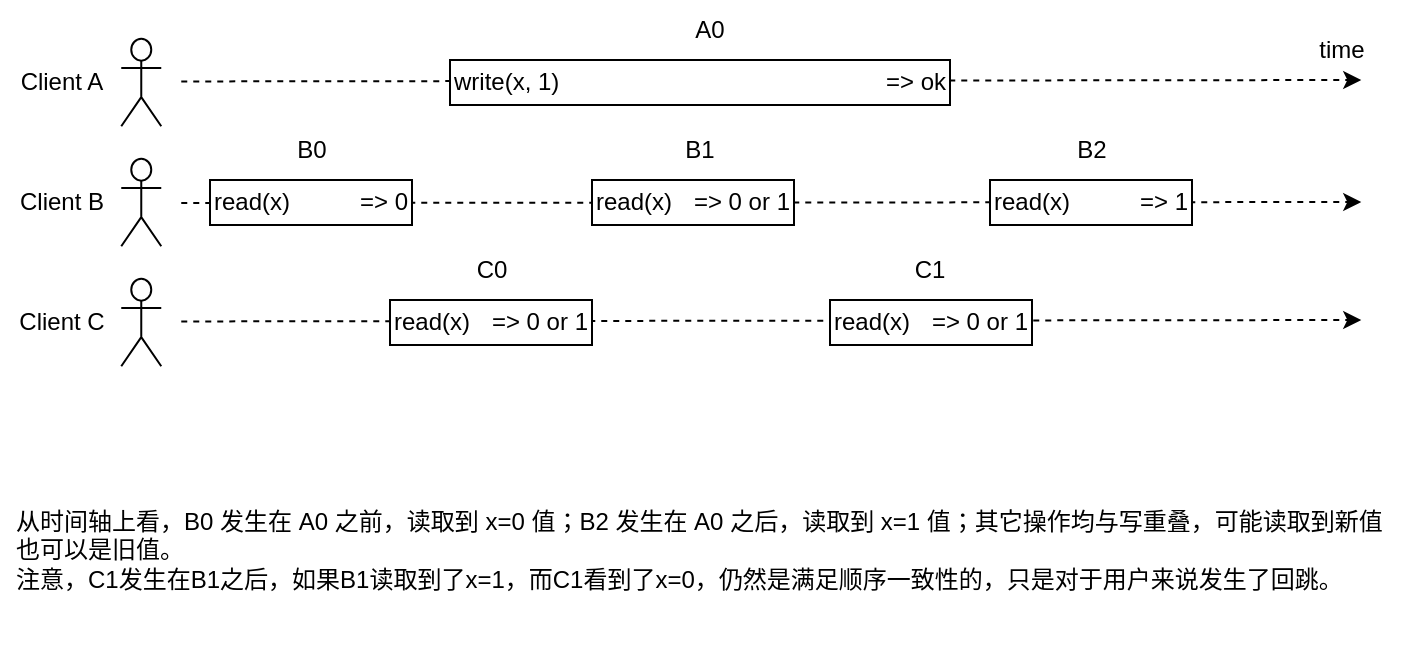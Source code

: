 <mxfile version="20.0.1" type="github">
  <diagram id="2a8dDhit4T1OfcpO8Xie" name="Page-1">
    <mxGraphModel dx="1422" dy="706" grid="1" gridSize="10" guides="1" tooltips="1" connect="1" arrows="1" fold="1" page="1" pageScale="1" pageWidth="827" pageHeight="1169" math="0" shadow="0">
      <root>
        <mxCell id="0" />
        <mxCell id="1" parent="0" />
        <mxCell id="WKnBxvqtsc4RJ_fe_qx0-1" value="" style="endArrow=classic;html=1;rounded=0;dashed=1;" edge="1" parent="1">
          <mxGeometry width="50" height="50" relative="1" as="geometry">
            <mxPoint x="165.63" y="601.54" as="sourcePoint" />
            <mxPoint x="755.63" y="601" as="targetPoint" />
          </mxGeometry>
        </mxCell>
        <mxCell id="WKnBxvqtsc4RJ_fe_qx0-2" value="" style="endArrow=classic;html=1;rounded=0;dashed=1;" edge="1" parent="1">
          <mxGeometry width="50" height="50" relative="1" as="geometry">
            <mxPoint x="165.63" y="660.72" as="sourcePoint" />
            <mxPoint x="755.63" y="660" as="targetPoint" />
          </mxGeometry>
        </mxCell>
        <mxCell id="WKnBxvqtsc4RJ_fe_qx0-3" value="" style="endArrow=classic;html=1;rounded=0;dashed=1;entryX=0;entryY=1;entryDx=0;entryDy=0;" edge="1" parent="1">
          <mxGeometry width="50" height="50" relative="1" as="geometry">
            <mxPoint x="165.63" y="540.72" as="sourcePoint" />
            <mxPoint x="755.63" y="540" as="targetPoint" />
          </mxGeometry>
        </mxCell>
        <mxCell id="WKnBxvqtsc4RJ_fe_qx0-4" value="" style="group" vertex="1" connectable="0" parent="1">
          <mxGeometry x="180" y="590" width="101" height="22.5" as="geometry" />
        </mxCell>
        <mxCell id="WKnBxvqtsc4RJ_fe_qx0-5" value="" style="rounded=0;whiteSpace=wrap;html=1;container=0;" vertex="1" parent="WKnBxvqtsc4RJ_fe_qx0-4">
          <mxGeometry width="101" height="22.5" as="geometry" />
        </mxCell>
        <mxCell id="WKnBxvqtsc4RJ_fe_qx0-6" value="read(x)" style="text;html=1;strokeColor=none;fillColor=none;align=left;verticalAlign=middle;whiteSpace=wrap;rounded=0;container=0;" vertex="1" parent="WKnBxvqtsc4RJ_fe_qx0-4">
          <mxGeometry y="1.25" width="48" height="20" as="geometry" />
        </mxCell>
        <mxCell id="WKnBxvqtsc4RJ_fe_qx0-7" value="=&amp;gt; 0" style="text;html=1;strokeColor=none;fillColor=none;align=right;verticalAlign=middle;whiteSpace=wrap;rounded=0;container=0;" vertex="1" parent="WKnBxvqtsc4RJ_fe_qx0-4">
          <mxGeometry x="49" y="1.25" width="52" height="20" as="geometry" />
        </mxCell>
        <mxCell id="WKnBxvqtsc4RJ_fe_qx0-8" value="" style="group" vertex="1" connectable="0" parent="1">
          <mxGeometry x="371" y="590" width="101" height="22.5" as="geometry" />
        </mxCell>
        <mxCell id="WKnBxvqtsc4RJ_fe_qx0-9" value="" style="rounded=0;whiteSpace=wrap;html=1;container=0;" vertex="1" parent="WKnBxvqtsc4RJ_fe_qx0-8">
          <mxGeometry width="101" height="22.5" as="geometry" />
        </mxCell>
        <mxCell id="WKnBxvqtsc4RJ_fe_qx0-10" value="read(x)" style="text;html=1;strokeColor=none;fillColor=none;align=left;verticalAlign=middle;whiteSpace=wrap;rounded=0;container=0;" vertex="1" parent="WKnBxvqtsc4RJ_fe_qx0-8">
          <mxGeometry y="1.25" width="48" height="20" as="geometry" />
        </mxCell>
        <mxCell id="WKnBxvqtsc4RJ_fe_qx0-11" value="=&amp;gt; 0 or 1" style="text;html=1;strokeColor=none;fillColor=none;align=right;verticalAlign=middle;whiteSpace=wrap;rounded=0;container=0;" vertex="1" parent="WKnBxvqtsc4RJ_fe_qx0-8">
          <mxGeometry x="49" y="1.25" width="52" height="20" as="geometry" />
        </mxCell>
        <mxCell id="WKnBxvqtsc4RJ_fe_qx0-12" value="" style="group" vertex="1" connectable="0" parent="1">
          <mxGeometry x="570" y="590" width="101" height="22.5" as="geometry" />
        </mxCell>
        <mxCell id="WKnBxvqtsc4RJ_fe_qx0-13" value="" style="rounded=0;whiteSpace=wrap;html=1;container=0;" vertex="1" parent="WKnBxvqtsc4RJ_fe_qx0-12">
          <mxGeometry width="101" height="22.5" as="geometry" />
        </mxCell>
        <mxCell id="WKnBxvqtsc4RJ_fe_qx0-14" value="read(x)" style="text;html=1;strokeColor=none;fillColor=none;align=left;verticalAlign=middle;whiteSpace=wrap;rounded=0;container=0;" vertex="1" parent="WKnBxvqtsc4RJ_fe_qx0-12">
          <mxGeometry y="1.25" width="48" height="20" as="geometry" />
        </mxCell>
        <mxCell id="WKnBxvqtsc4RJ_fe_qx0-15" value="=&amp;gt; 1" style="text;html=1;strokeColor=none;fillColor=none;align=right;verticalAlign=middle;whiteSpace=wrap;rounded=0;container=0;" vertex="1" parent="WKnBxvqtsc4RJ_fe_qx0-12">
          <mxGeometry x="49" y="1.25" width="52" height="20" as="geometry" />
        </mxCell>
        <mxCell id="WKnBxvqtsc4RJ_fe_qx0-16" value="" style="group" vertex="1" connectable="0" parent="1">
          <mxGeometry x="300" y="530" width="250" height="22.5" as="geometry" />
        </mxCell>
        <mxCell id="WKnBxvqtsc4RJ_fe_qx0-17" value="" style="rounded=0;whiteSpace=wrap;html=1;container=0;" vertex="1" parent="WKnBxvqtsc4RJ_fe_qx0-16">
          <mxGeometry width="250" height="22.5" as="geometry" />
        </mxCell>
        <mxCell id="WKnBxvqtsc4RJ_fe_qx0-18" value="write(x, 1)" style="text;html=1;strokeColor=none;fillColor=none;align=left;verticalAlign=middle;whiteSpace=wrap;rounded=0;container=0;" vertex="1" parent="WKnBxvqtsc4RJ_fe_qx0-16">
          <mxGeometry y="1.25" width="118.812" height="20" as="geometry" />
        </mxCell>
        <mxCell id="WKnBxvqtsc4RJ_fe_qx0-19" value="=&amp;gt; ok" style="text;html=1;strokeColor=none;fillColor=none;align=right;verticalAlign=middle;whiteSpace=wrap;rounded=0;container=0;" vertex="1" parent="WKnBxvqtsc4RJ_fe_qx0-16">
          <mxGeometry x="121.287" y="1.25" width="128.713" height="20" as="geometry" />
        </mxCell>
        <mxCell id="WKnBxvqtsc4RJ_fe_qx0-20" value="Client A" style="text;html=1;strokeColor=none;fillColor=none;align=center;verticalAlign=middle;whiteSpace=wrap;rounded=0;" vertex="1" parent="1">
          <mxGeometry x="75.63" y="526.25" width="60" height="30" as="geometry" />
        </mxCell>
        <mxCell id="WKnBxvqtsc4RJ_fe_qx0-21" value="Client B" style="text;html=1;strokeColor=none;fillColor=none;align=center;verticalAlign=middle;whiteSpace=wrap;rounded=0;" vertex="1" parent="1">
          <mxGeometry x="75.63" y="586.25" width="60" height="30" as="geometry" />
        </mxCell>
        <mxCell id="WKnBxvqtsc4RJ_fe_qx0-22" value="Client C" style="text;html=1;strokeColor=none;fillColor=none;align=center;verticalAlign=middle;whiteSpace=wrap;rounded=0;" vertex="1" parent="1">
          <mxGeometry x="75.63" y="646.25" width="60" height="30" as="geometry" />
        </mxCell>
        <mxCell id="WKnBxvqtsc4RJ_fe_qx0-23" value="" style="shape=umlActor;verticalLabelPosition=bottom;verticalAlign=top;html=1;outlineConnect=0;" vertex="1" parent="1">
          <mxGeometry x="135.63" y="519.38" width="20" height="43.75" as="geometry" />
        </mxCell>
        <mxCell id="WKnBxvqtsc4RJ_fe_qx0-24" value="" style="shape=umlActor;verticalLabelPosition=bottom;verticalAlign=top;html=1;outlineConnect=0;" vertex="1" parent="1">
          <mxGeometry x="135.63" y="579.38" width="20" height="43.75" as="geometry" />
        </mxCell>
        <mxCell id="WKnBxvqtsc4RJ_fe_qx0-25" value="" style="shape=umlActor;verticalLabelPosition=bottom;verticalAlign=top;html=1;outlineConnect=0;" vertex="1" parent="1">
          <mxGeometry x="135.63" y="639.38" width="20" height="43.75" as="geometry" />
        </mxCell>
        <mxCell id="WKnBxvqtsc4RJ_fe_qx0-26" value="time" style="text;html=1;strokeColor=none;fillColor=none;align=center;verticalAlign=middle;whiteSpace=wrap;rounded=0;" vertex="1" parent="1">
          <mxGeometry x="715.63" y="510" width="60" height="30" as="geometry" />
        </mxCell>
        <mxCell id="WKnBxvqtsc4RJ_fe_qx0-27" value="" style="group" vertex="1" connectable="0" parent="1">
          <mxGeometry x="270" y="650" width="101" height="22.5" as="geometry" />
        </mxCell>
        <mxCell id="WKnBxvqtsc4RJ_fe_qx0-28" value="" style="rounded=0;whiteSpace=wrap;html=1;container=0;" vertex="1" parent="WKnBxvqtsc4RJ_fe_qx0-27">
          <mxGeometry width="101" height="22.5" as="geometry" />
        </mxCell>
        <mxCell id="WKnBxvqtsc4RJ_fe_qx0-29" value="read(x)" style="text;html=1;strokeColor=none;fillColor=none;align=left;verticalAlign=middle;whiteSpace=wrap;rounded=0;container=0;" vertex="1" parent="WKnBxvqtsc4RJ_fe_qx0-27">
          <mxGeometry y="1.25" width="50" height="20" as="geometry" />
        </mxCell>
        <mxCell id="WKnBxvqtsc4RJ_fe_qx0-30" value="=&amp;gt; 0 or 1" style="text;html=1;strokeColor=none;fillColor=none;align=right;verticalAlign=middle;whiteSpace=wrap;rounded=0;container=0;" vertex="1" parent="WKnBxvqtsc4RJ_fe_qx0-27">
          <mxGeometry x="49" y="1.25" width="52" height="20" as="geometry" />
        </mxCell>
        <mxCell id="WKnBxvqtsc4RJ_fe_qx0-31" value="" style="group" vertex="1" connectable="0" parent="1">
          <mxGeometry x="490" y="650" width="101" height="22.5" as="geometry" />
        </mxCell>
        <mxCell id="WKnBxvqtsc4RJ_fe_qx0-32" value="" style="rounded=0;whiteSpace=wrap;html=1;container=0;" vertex="1" parent="WKnBxvqtsc4RJ_fe_qx0-31">
          <mxGeometry width="101" height="22.5" as="geometry" />
        </mxCell>
        <mxCell id="WKnBxvqtsc4RJ_fe_qx0-33" value="read(x)" style="text;html=1;strokeColor=none;fillColor=none;align=left;verticalAlign=middle;whiteSpace=wrap;rounded=0;container=0;" vertex="1" parent="WKnBxvqtsc4RJ_fe_qx0-31">
          <mxGeometry y="1.25" width="50" height="20" as="geometry" />
        </mxCell>
        <mxCell id="WKnBxvqtsc4RJ_fe_qx0-34" value="=&amp;gt; 0 or 1" style="text;html=1;strokeColor=none;fillColor=none;align=right;verticalAlign=middle;whiteSpace=wrap;rounded=0;container=0;" vertex="1" parent="WKnBxvqtsc4RJ_fe_qx0-31">
          <mxGeometry x="49" y="1.25" width="52" height="20" as="geometry" />
        </mxCell>
        <mxCell id="WKnBxvqtsc4RJ_fe_qx0-35" value="&lt;div style=&quot;&quot;&gt;从时间轴上看，B0 发生在 A0 之前，读取到 x=0 值；B2 发生在 A0 之后，读取到 x=1 值；其它操作均与写重叠，可能读取到新值也可以是旧值。&lt;/div&gt;&lt;div style=&quot;&quot;&gt;注意，C1发生在B1之后，如果B1读取到了x=1，而C1看到了x=0，仍然是满足顺序一致性的，只是对于用户来说发生了回跳。&lt;/div&gt;" style="text;html=1;strokeColor=none;fillColor=none;align=left;verticalAlign=middle;whiteSpace=wrap;rounded=0;fontSize=12;" vertex="1" parent="1">
          <mxGeometry x="80.63" y="720" width="690" height="110" as="geometry" />
        </mxCell>
        <mxCell id="WKnBxvqtsc4RJ_fe_qx0-36" value="A0" style="text;html=1;strokeColor=none;fillColor=none;align=center;verticalAlign=middle;whiteSpace=wrap;rounded=0;" vertex="1" parent="1">
          <mxGeometry x="400" y="500" width="60" height="30" as="geometry" />
        </mxCell>
        <mxCell id="WKnBxvqtsc4RJ_fe_qx0-37" value="B0" style="text;html=1;strokeColor=none;fillColor=none;align=center;verticalAlign=middle;whiteSpace=wrap;rounded=0;" vertex="1" parent="1">
          <mxGeometry x="200.5" y="560" width="60" height="30" as="geometry" />
        </mxCell>
        <mxCell id="WKnBxvqtsc4RJ_fe_qx0-38" value="B1" style="text;html=1;strokeColor=none;fillColor=none;align=center;verticalAlign=middle;whiteSpace=wrap;rounded=0;" vertex="1" parent="1">
          <mxGeometry x="395" y="560" width="60" height="30" as="geometry" />
        </mxCell>
        <mxCell id="WKnBxvqtsc4RJ_fe_qx0-39" value="B2" style="text;html=1;strokeColor=none;fillColor=none;align=center;verticalAlign=middle;whiteSpace=wrap;rounded=0;" vertex="1" parent="1">
          <mxGeometry x="591" y="560" width="60" height="30" as="geometry" />
        </mxCell>
        <mxCell id="WKnBxvqtsc4RJ_fe_qx0-40" value="C0" style="text;html=1;strokeColor=none;fillColor=none;align=center;verticalAlign=middle;whiteSpace=wrap;rounded=0;" vertex="1" parent="1">
          <mxGeometry x="290.5" y="620" width="60" height="30" as="geometry" />
        </mxCell>
        <mxCell id="WKnBxvqtsc4RJ_fe_qx0-41" value="C1" style="text;html=1;strokeColor=none;fillColor=none;align=center;verticalAlign=middle;whiteSpace=wrap;rounded=0;" vertex="1" parent="1">
          <mxGeometry x="510" y="620" width="60" height="30" as="geometry" />
        </mxCell>
      </root>
    </mxGraphModel>
  </diagram>
</mxfile>
